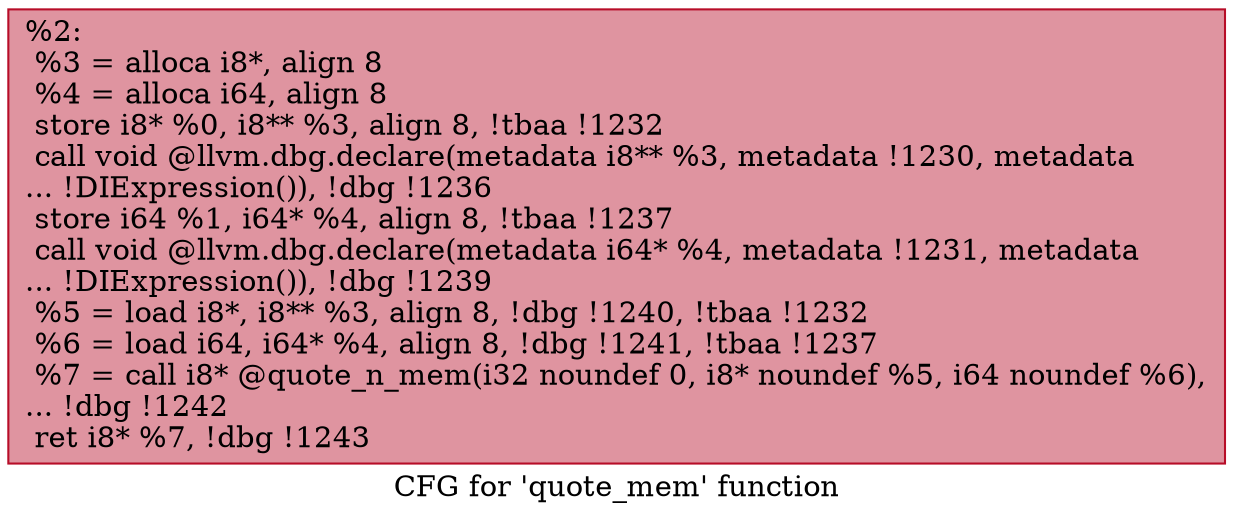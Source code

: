 digraph "CFG for 'quote_mem' function" {
	label="CFG for 'quote_mem' function";

	Node0x992760 [shape=record,color="#b70d28ff", style=filled, fillcolor="#b70d2870",label="{%2:\l  %3 = alloca i8*, align 8\l  %4 = alloca i64, align 8\l  store i8* %0, i8** %3, align 8, !tbaa !1232\l  call void @llvm.dbg.declare(metadata i8** %3, metadata !1230, metadata\l... !DIExpression()), !dbg !1236\l  store i64 %1, i64* %4, align 8, !tbaa !1237\l  call void @llvm.dbg.declare(metadata i64* %4, metadata !1231, metadata\l... !DIExpression()), !dbg !1239\l  %5 = load i8*, i8** %3, align 8, !dbg !1240, !tbaa !1232\l  %6 = load i64, i64* %4, align 8, !dbg !1241, !tbaa !1237\l  %7 = call i8* @quote_n_mem(i32 noundef 0, i8* noundef %5, i64 noundef %6),\l... !dbg !1242\l  ret i8* %7, !dbg !1243\l}"];
}
